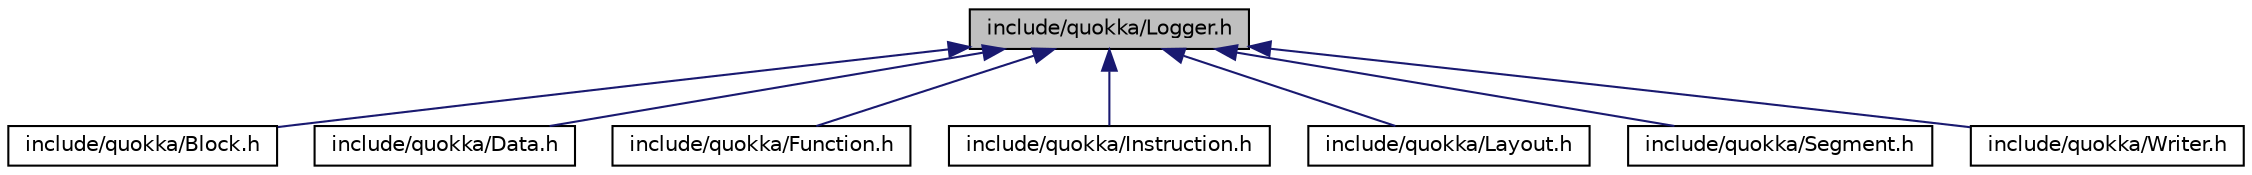digraph "include/quokka/Logger.h"
{
 // LATEX_PDF_SIZE
  edge [fontname="Helvetica",fontsize="10",labelfontname="Helvetica",labelfontsize="10"];
  node [fontname="Helvetica",fontsize="10",shape=record];
  Node1 [label="include/quokka/Logger.h",height=0.2,width=0.4,color="black", fillcolor="grey75", style="filled", fontcolor="black",tooltip=" "];
  Node1 -> Node2 [dir="back",color="midnightblue",fontsize="10",style="solid",fontname="Helvetica"];
  Node2 [label="include/quokka/Block.h",height=0.2,width=0.4,color="black", fillcolor="white", style="filled",URL="$Block_8h.html",tooltip=" "];
  Node1 -> Node3 [dir="back",color="midnightblue",fontsize="10",style="solid",fontname="Helvetica"];
  Node3 [label="include/quokka/Data.h",height=0.2,width=0.4,color="black", fillcolor="white", style="filled",URL="$Data_8h.html",tooltip=" "];
  Node1 -> Node4 [dir="back",color="midnightblue",fontsize="10",style="solid",fontname="Helvetica"];
  Node4 [label="include/quokka/Function.h",height=0.2,width=0.4,color="black", fillcolor="white", style="filled",URL="$Function_8h.html",tooltip=" "];
  Node1 -> Node5 [dir="back",color="midnightblue",fontsize="10",style="solid",fontname="Helvetica"];
  Node5 [label="include/quokka/Instruction.h",height=0.2,width=0.4,color="black", fillcolor="white", style="filled",URL="$Instruction_8h.html",tooltip=" "];
  Node1 -> Node6 [dir="back",color="midnightblue",fontsize="10",style="solid",fontname="Helvetica"];
  Node6 [label="include/quokka/Layout.h",height=0.2,width=0.4,color="black", fillcolor="white", style="filled",URL="$Layout_8h.html",tooltip=" "];
  Node1 -> Node7 [dir="back",color="midnightblue",fontsize="10",style="solid",fontname="Helvetica"];
  Node7 [label="include/quokka/Segment.h",height=0.2,width=0.4,color="black", fillcolor="white", style="filled",URL="$Segment_8h.html",tooltip=" "];
  Node1 -> Node8 [dir="back",color="midnightblue",fontsize="10",style="solid",fontname="Helvetica"];
  Node8 [label="include/quokka/Writer.h",height=0.2,width=0.4,color="black", fillcolor="white", style="filled",URL="$Writer_8h.html",tooltip=" "];
}
